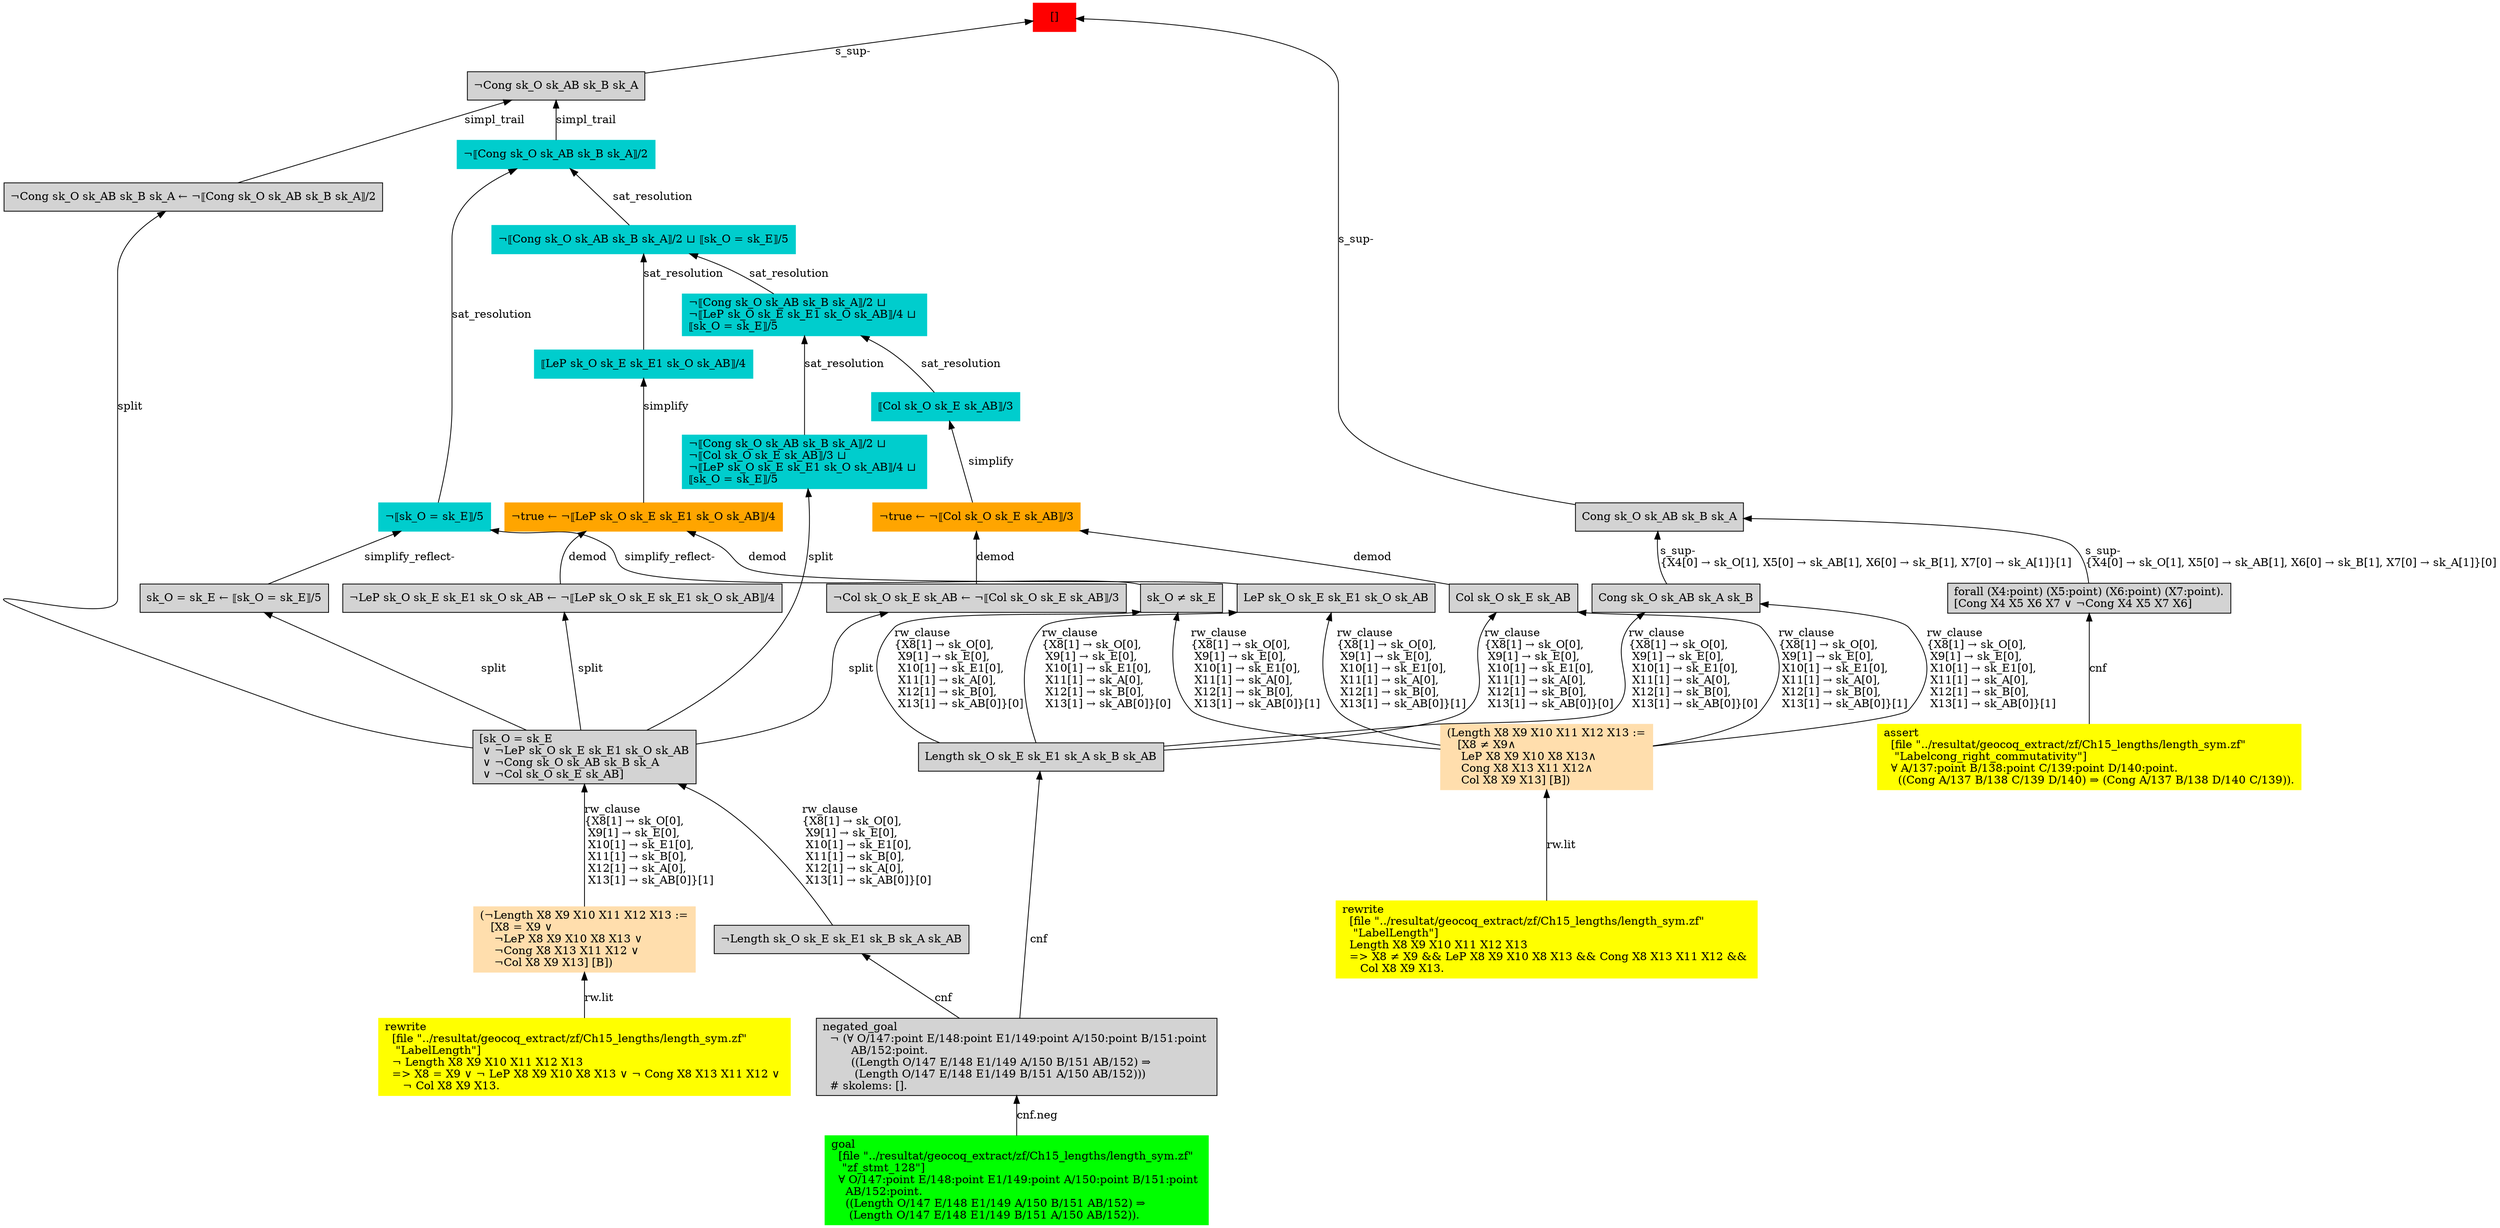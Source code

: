 digraph "unsat_graph" {
  vertex_0 [color=red, label="[]", shape=box, style=filled];
  vertex_0 -> vertex_1 [label="s_sup-\l", dir="back"];
  vertex_1 [shape=box, label="¬Cong sk_O sk_AB sk_B sk_A\l", style=filled];
  vertex_1 -> vertex_2 [label="simpl_trail", dir="back"];
  vertex_2 [color=cyan3, shape=box, label="¬⟦Cong sk_O sk_AB sk_B sk_A⟧/2\l", style=filled];
  vertex_2 -> vertex_3 [label="sat_resolution", dir="back"];
  vertex_3 [color=cyan3, shape=box, label="¬⟦sk_O = sk_E⟧/5\l", style=filled];
  vertex_3 -> vertex_4 [label="simplify_reflect-", dir="back"];
  vertex_4 [shape=box, label="sk_O ≠ sk_E\l", style=filled];
  vertex_4 -> vertex_5 [label="rw_clause\l\{X8[1] → sk_O[0], \l X9[1] → sk_E[0], \l X10[1] → sk_E1[0], \l X11[1] → sk_A[0], \l X12[1] → sk_B[0], \l X13[1] → sk_AB[0]\}[1]\l", dir="back"];
  vertex_5 [color=navajowhite, shape=box, label="(Length X8 X9 X10 X11 X12 X13 :=\l   [X8 ≠ X9∧\l    LeP X8 X9 X10 X8 X13∧\l    Cong X8 X13 X11 X12∧\l    Col X8 X9 X13] [B])\l", style=filled];
  vertex_5 -> vertex_6 [label="rw.lit", dir="back"];
  vertex_6 [color=yellow, shape=box, label="rewrite\l  [file \"../resultat/geocoq_extract/zf/Ch15_lengths/length_sym.zf\" \l   \"LabelLength\"]\l  Length X8 X9 X10 X11 X12 X13\l  =\> X8 ≠ X9 && LeP X8 X9 X10 X8 X13 && Cong X8 X13 X11 X12 && \l     Col X8 X9 X13.\l", style=filled];
  vertex_4 -> vertex_7 [label="rw_clause\l\{X8[1] → sk_O[0], \l X9[1] → sk_E[0], \l X10[1] → sk_E1[0], \l X11[1] → sk_A[0], \l X12[1] → sk_B[0], \l X13[1] → sk_AB[0]\}[0]\l", dir="back"];
  vertex_7 [shape=box, label="Length sk_O sk_E sk_E1 sk_A sk_B sk_AB\l", style=filled];
  vertex_7 -> vertex_8 [label="cnf", dir="back"];
  vertex_8 [shape=box, label="negated_goal\l  ¬ (∀ O/147:point E/148:point E1/149:point A/150:point B/151:point \l        AB/152:point.\l        ((Length O/147 E/148 E1/149 A/150 B/151 AB/152) ⇒\l         (Length O/147 E/148 E1/149 B/151 A/150 AB/152)))\l  # skolems: [].\l", style=filled];
  vertex_8 -> vertex_9 [label="cnf.neg", dir="back"];
  vertex_9 [color=green, shape=box, label="goal\l  [file \"../resultat/geocoq_extract/zf/Ch15_lengths/length_sym.zf\" \l   \"zf_stmt_128\"]\l  ∀ O/147:point E/148:point E1/149:point A/150:point B/151:point \l    AB/152:point.\l    ((Length O/147 E/148 E1/149 A/150 B/151 AB/152) ⇒\l     (Length O/147 E/148 E1/149 B/151 A/150 AB/152)).\l", style=filled];
  vertex_3 -> vertex_10 [label="simplify_reflect-", dir="back"];
  vertex_10 [shape=box, label="sk_O = sk_E ← ⟦sk_O = sk_E⟧/5\l", style=filled];
  vertex_10 -> vertex_11 [label="split", dir="back"];
  vertex_11 [shape=box, label="[sk_O = sk_E\l ∨ ¬LeP sk_O sk_E sk_E1 sk_O sk_AB\l ∨ ¬Cong sk_O sk_AB sk_B sk_A\l ∨ ¬Col sk_O sk_E sk_AB]\l", style=filled];
  vertex_11 -> vertex_12 [label="rw_clause\l\{X8[1] → sk_O[0], \l X9[1] → sk_E[0], \l X10[1] → sk_E1[0], \l X11[1] → sk_B[0], \l X12[1] → sk_A[0], \l X13[1] → sk_AB[0]\}[1]\l", dir="back"];
  vertex_12 [color=navajowhite, shape=box, label="(¬Length X8 X9 X10 X11 X12 X13 :=\l   [X8 = X9 ∨ \l    ¬LeP X8 X9 X10 X8 X13 ∨ \l    ¬Cong X8 X13 X11 X12 ∨ \l    ¬Col X8 X9 X13] [B])\l", style=filled];
  vertex_12 -> vertex_13 [label="rw.lit", dir="back"];
  vertex_13 [color=yellow, shape=box, label="rewrite\l  [file \"../resultat/geocoq_extract/zf/Ch15_lengths/length_sym.zf\" \l   \"LabelLength\"]\l  ¬ Length X8 X9 X10 X11 X12 X13\l  =\> X8 = X9 ∨ ¬ LeP X8 X9 X10 X8 X13 ∨ ¬ Cong X8 X13 X11 X12 ∨ \l     ¬ Col X8 X9 X13.\l", style=filled];
  vertex_11 -> vertex_14 [label="rw_clause\l\{X8[1] → sk_O[0], \l X9[1] → sk_E[0], \l X10[1] → sk_E1[0], \l X11[1] → sk_B[0], \l X12[1] → sk_A[0], \l X13[1] → sk_AB[0]\}[0]\l", dir="back"];
  vertex_14 [shape=box, label="¬Length sk_O sk_E sk_E1 sk_B sk_A sk_AB\l", style=filled];
  vertex_14 -> vertex_8 [label="cnf", dir="back"];
  vertex_2 -> vertex_15 [label="sat_resolution", dir="back"];
  vertex_15 [color=cyan3, shape=box, label="¬⟦Cong sk_O sk_AB sk_B sk_A⟧/2 ⊔ ⟦sk_O = sk_E⟧/5\l", style=filled];
  vertex_15 -> vertex_16 [label="sat_resolution", dir="back"];
  vertex_16 [color=cyan3, shape=box, label="⟦LeP sk_O sk_E sk_E1 sk_O sk_AB⟧/4\l", style=filled];
  vertex_16 -> vertex_17 [label="simplify", dir="back"];
  vertex_17 [color=orange, shape=box, label="¬true ← ¬⟦LeP sk_O sk_E sk_E1 sk_O sk_AB⟧/4\l", style=filled];
  vertex_17 -> vertex_18 [label="demod", dir="back"];
  vertex_18 [shape=box, label="LeP sk_O sk_E sk_E1 sk_O sk_AB\l", style=filled];
  vertex_18 -> vertex_5 [label="rw_clause\l\{X8[1] → sk_O[0], \l X9[1] → sk_E[0], \l X10[1] → sk_E1[0], \l X11[1] → sk_A[0], \l X12[1] → sk_B[0], \l X13[1] → sk_AB[0]\}[1]\l", dir="back"];
  vertex_18 -> vertex_7 [label="rw_clause\l\{X8[1] → sk_O[0], \l X9[1] → sk_E[0], \l X10[1] → sk_E1[0], \l X11[1] → sk_A[0], \l X12[1] → sk_B[0], \l X13[1] → sk_AB[0]\}[0]\l", dir="back"];
  vertex_17 -> vertex_19 [label="demod", dir="back"];
  vertex_19 [shape=box, label="¬LeP sk_O sk_E sk_E1 sk_O sk_AB ← ¬⟦LeP sk_O sk_E sk_E1 sk_O sk_AB⟧/4\l", style=filled];
  vertex_19 -> vertex_11 [label="split", dir="back"];
  vertex_15 -> vertex_20 [label="sat_resolution", dir="back"];
  vertex_20 [color=cyan3, shape=box, label="¬⟦Cong sk_O sk_AB sk_B sk_A⟧/2 ⊔ \l¬⟦LeP sk_O sk_E sk_E1 sk_O sk_AB⟧/4 ⊔ \l⟦sk_O = sk_E⟧/5\l", style=filled];
  vertex_20 -> vertex_21 [label="sat_resolution", dir="back"];
  vertex_21 [color=cyan3, shape=box, label="⟦Col sk_O sk_E sk_AB⟧/3\l", style=filled];
  vertex_21 -> vertex_22 [label="simplify", dir="back"];
  vertex_22 [color=orange, shape=box, label="¬true ← ¬⟦Col sk_O sk_E sk_AB⟧/3\l", style=filled];
  vertex_22 -> vertex_23 [label="demod", dir="back"];
  vertex_23 [shape=box, label="Col sk_O sk_E sk_AB\l", style=filled];
  vertex_23 -> vertex_5 [label="rw_clause\l\{X8[1] → sk_O[0], \l X9[1] → sk_E[0], \l X10[1] → sk_E1[0], \l X11[1] → sk_A[0], \l X12[1] → sk_B[0], \l X13[1] → sk_AB[0]\}[1]\l", dir="back"];
  vertex_23 -> vertex_7 [label="rw_clause\l\{X8[1] → sk_O[0], \l X9[1] → sk_E[0], \l X10[1] → sk_E1[0], \l X11[1] → sk_A[0], \l X12[1] → sk_B[0], \l X13[1] → sk_AB[0]\}[0]\l", dir="back"];
  vertex_22 -> vertex_24 [label="demod", dir="back"];
  vertex_24 [shape=box, label="¬Col sk_O sk_E sk_AB ← ¬⟦Col sk_O sk_E sk_AB⟧/3\l", style=filled];
  vertex_24 -> vertex_11 [label="split", dir="back"];
  vertex_20 -> vertex_25 [label="sat_resolution", dir="back"];
  vertex_25 [color=cyan3, shape=box, label="¬⟦Cong sk_O sk_AB sk_B sk_A⟧/2 ⊔ \l¬⟦Col sk_O sk_E sk_AB⟧/3 ⊔ \l¬⟦LeP sk_O sk_E sk_E1 sk_O sk_AB⟧/4 ⊔ \l⟦sk_O = sk_E⟧/5\l", style=filled];
  vertex_25 -> vertex_11 [label="split", dir="back"];
  vertex_1 -> vertex_26 [label="simpl_trail", dir="back"];
  vertex_26 [shape=box, label="¬Cong sk_O sk_AB sk_B sk_A ← ¬⟦Cong sk_O sk_AB sk_B sk_A⟧/2\l", style=filled];
  vertex_26 -> vertex_11 [label="split", dir="back"];
  vertex_0 -> vertex_27 [label="s_sup-\l", dir="back"];
  vertex_27 [shape=box, label="Cong sk_O sk_AB sk_B sk_A\l", style=filled];
  vertex_27 -> vertex_28 [label="s_sup-\l\{X4[0] → sk_O[1], X5[0] → sk_AB[1], X6[0] → sk_B[1], X7[0] → sk_A[1]\}[0]\l", dir="back"];
  vertex_28 [shape=box, label="forall (X4:point) (X5:point) (X6:point) (X7:point).\l[Cong X4 X5 X6 X7 ∨ ¬Cong X4 X5 X7 X6]\l", style=filled];
  vertex_28 -> vertex_29 [label="cnf", dir="back"];
  vertex_29 [color=yellow, shape=box, label="assert\l  [file \"../resultat/geocoq_extract/zf/Ch15_lengths/length_sym.zf\" \l   \"Labelcong_right_commutativity\"]\l  ∀ A/137:point B/138:point C/139:point D/140:point.\l    ((Cong A/137 B/138 C/139 D/140) ⇒ (Cong A/137 B/138 D/140 C/139)).\l", style=filled];
  vertex_27 -> vertex_30 [label="s_sup-\l\{X4[0] → sk_O[1], X5[0] → sk_AB[1], X6[0] → sk_B[1], X7[0] → sk_A[1]\}[1]\l", dir="back"];
  vertex_30 [shape=box, label="Cong sk_O sk_AB sk_A sk_B\l", style=filled];
  vertex_30 -> vertex_5 [label="rw_clause\l\{X8[1] → sk_O[0], \l X9[1] → sk_E[0], \l X10[1] → sk_E1[0], \l X11[1] → sk_A[0], \l X12[1] → sk_B[0], \l X13[1] → sk_AB[0]\}[1]\l", dir="back"];
  vertex_30 -> vertex_7 [label="rw_clause\l\{X8[1] → sk_O[0], \l X9[1] → sk_E[0], \l X10[1] → sk_E1[0], \l X11[1] → sk_A[0], \l X12[1] → sk_B[0], \l X13[1] → sk_AB[0]\}[0]\l", dir="back"];
  }


